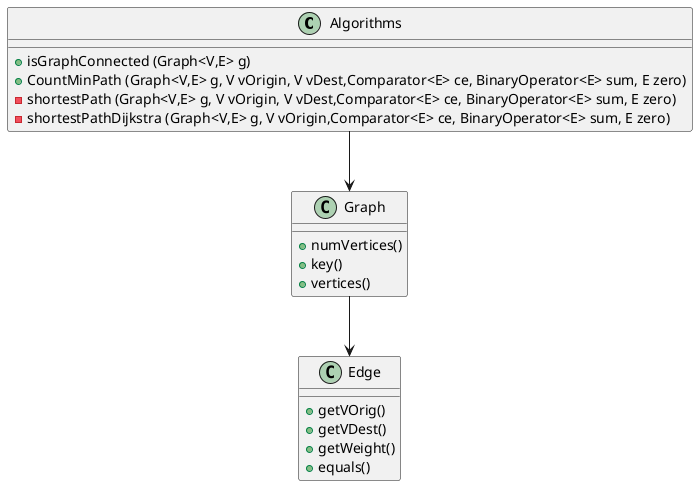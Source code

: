 @startuml
'https://plantuml.com/sequence-diagram

class Algorithms {
+ isGraphConnected (Graph<V,E> g)
+ CountMinPath (Graph<V,E> g, V vOrigin, V vDest,Comparator<E> ce, BinaryOperator<E> sum, E zero)
- shortestPath (Graph<V,E> g, V vOrigin, V vDest,Comparator<E> ce, BinaryOperator<E> sum, E zero)
- shortestPathDijkstra (Graph<V,E> g, V vOrigin,Comparator<E> ce, BinaryOperator<E> sum, E zero)
}

class Graph {
+ numVertices()
+ key()
+ vertices()
}

class Edge{
+ getVOrig()
+ getVDest()
+ getWeight()
+ equals()
}
Algorithms--> Graph
Graph-->Edge

@enduml